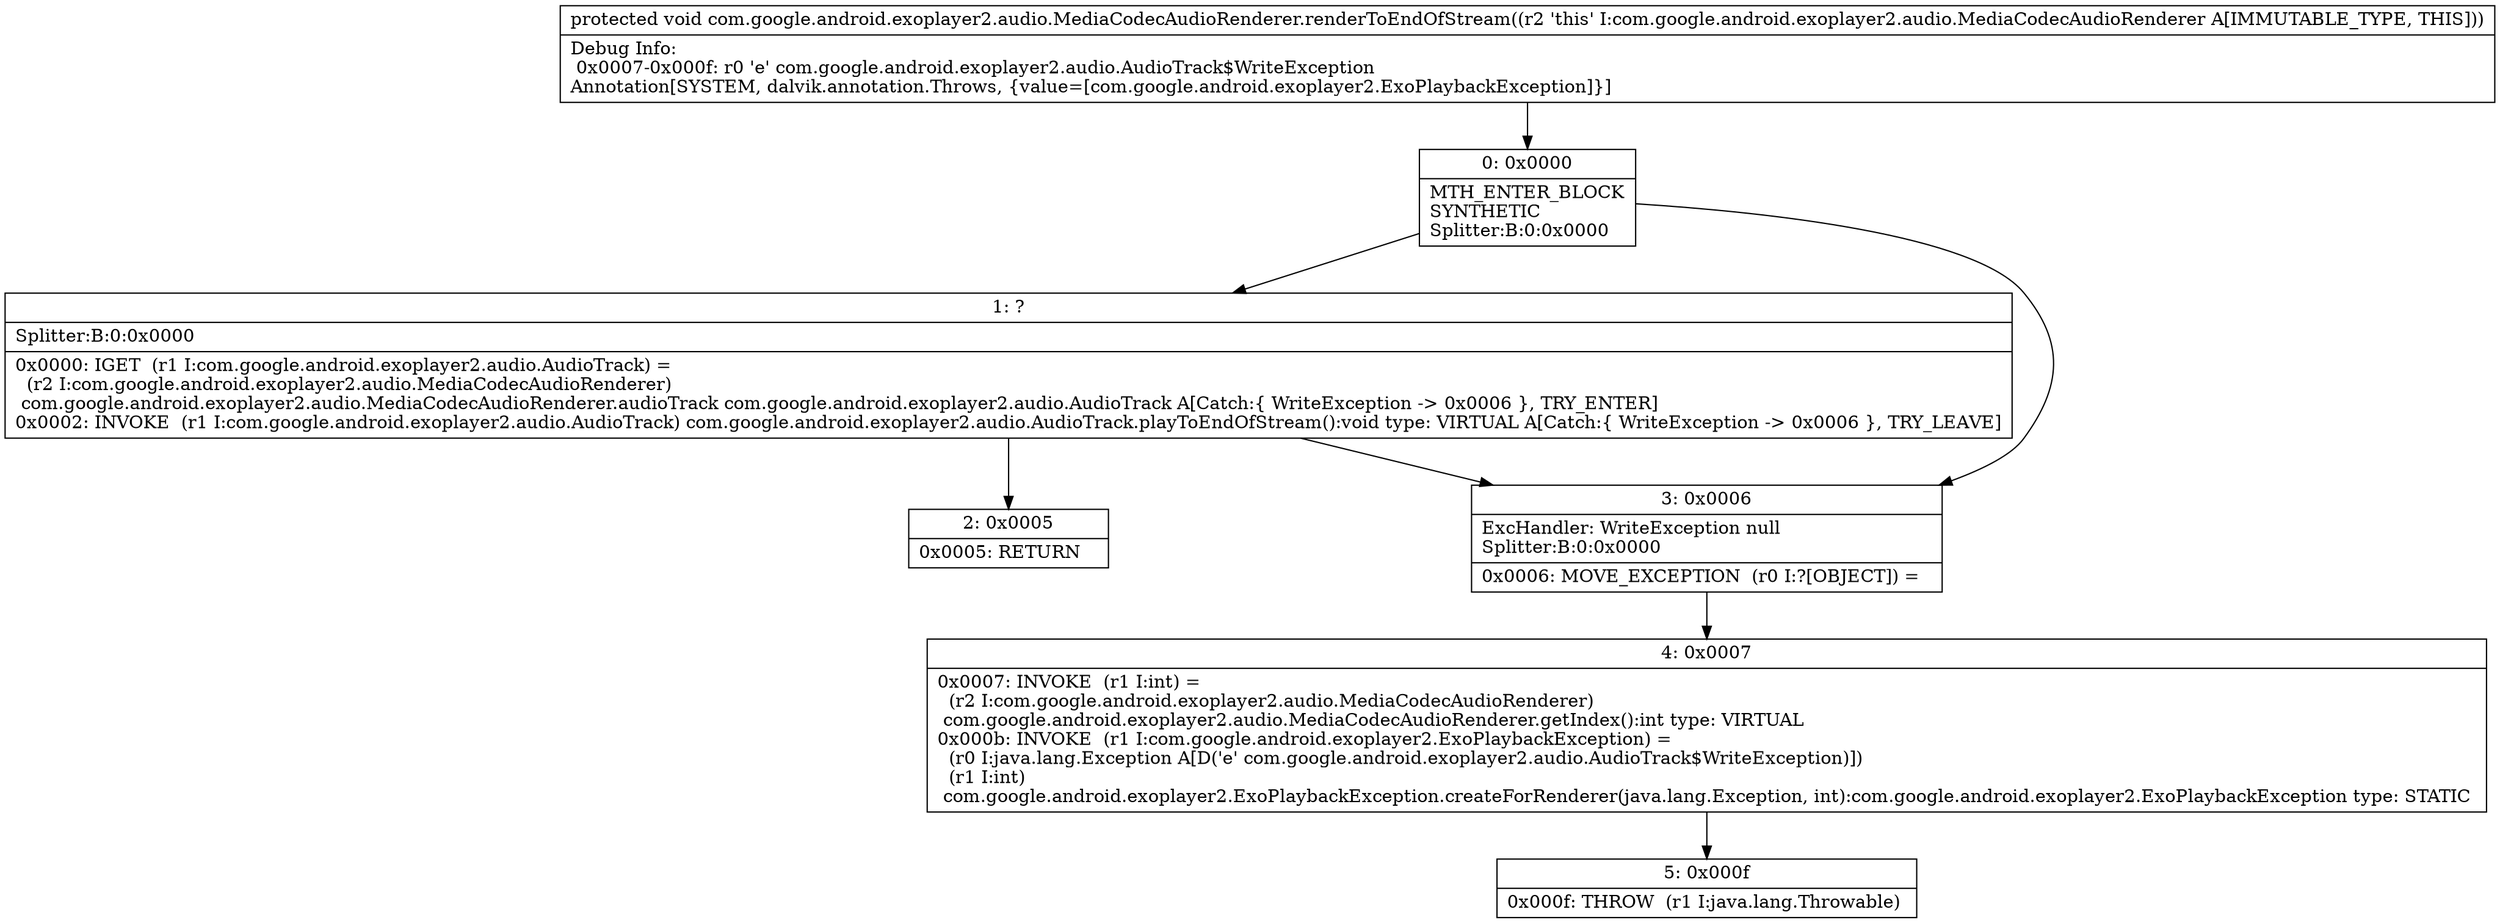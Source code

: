 digraph "CFG forcom.google.android.exoplayer2.audio.MediaCodecAudioRenderer.renderToEndOfStream()V" {
Node_0 [shape=record,label="{0\:\ 0x0000|MTH_ENTER_BLOCK\lSYNTHETIC\lSplitter:B:0:0x0000\l}"];
Node_1 [shape=record,label="{1\:\ ?|Splitter:B:0:0x0000\l|0x0000: IGET  (r1 I:com.google.android.exoplayer2.audio.AudioTrack) = \l  (r2 I:com.google.android.exoplayer2.audio.MediaCodecAudioRenderer)\l com.google.android.exoplayer2.audio.MediaCodecAudioRenderer.audioTrack com.google.android.exoplayer2.audio.AudioTrack A[Catch:\{ WriteException \-\> 0x0006 \}, TRY_ENTER]\l0x0002: INVOKE  (r1 I:com.google.android.exoplayer2.audio.AudioTrack) com.google.android.exoplayer2.audio.AudioTrack.playToEndOfStream():void type: VIRTUAL A[Catch:\{ WriteException \-\> 0x0006 \}, TRY_LEAVE]\l}"];
Node_2 [shape=record,label="{2\:\ 0x0005|0x0005: RETURN   \l}"];
Node_3 [shape=record,label="{3\:\ 0x0006|ExcHandler: WriteException null\lSplitter:B:0:0x0000\l|0x0006: MOVE_EXCEPTION  (r0 I:?[OBJECT]) =  \l}"];
Node_4 [shape=record,label="{4\:\ 0x0007|0x0007: INVOKE  (r1 I:int) = \l  (r2 I:com.google.android.exoplayer2.audio.MediaCodecAudioRenderer)\l com.google.android.exoplayer2.audio.MediaCodecAudioRenderer.getIndex():int type: VIRTUAL \l0x000b: INVOKE  (r1 I:com.google.android.exoplayer2.ExoPlaybackException) = \l  (r0 I:java.lang.Exception A[D('e' com.google.android.exoplayer2.audio.AudioTrack$WriteException)])\l  (r1 I:int)\l com.google.android.exoplayer2.ExoPlaybackException.createForRenderer(java.lang.Exception, int):com.google.android.exoplayer2.ExoPlaybackException type: STATIC \l}"];
Node_5 [shape=record,label="{5\:\ 0x000f|0x000f: THROW  (r1 I:java.lang.Throwable) \l}"];
MethodNode[shape=record,label="{protected void com.google.android.exoplayer2.audio.MediaCodecAudioRenderer.renderToEndOfStream((r2 'this' I:com.google.android.exoplayer2.audio.MediaCodecAudioRenderer A[IMMUTABLE_TYPE, THIS]))  | Debug Info:\l  0x0007\-0x000f: r0 'e' com.google.android.exoplayer2.audio.AudioTrack$WriteException\lAnnotation[SYSTEM, dalvik.annotation.Throws, \{value=[com.google.android.exoplayer2.ExoPlaybackException]\}]\l}"];
MethodNode -> Node_0;
Node_0 -> Node_1;
Node_0 -> Node_3;
Node_1 -> Node_2;
Node_1 -> Node_3;
Node_3 -> Node_4;
Node_4 -> Node_5;
}

